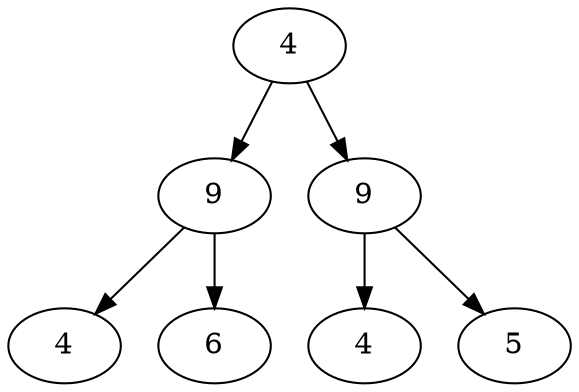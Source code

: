digraph h {
aabaa[label="4"]
aabab[label="9"]
aabad[label="4"]
aabba[label="6"]
aabac[label="9"]
aabcb[label="4"]
aabcc[label="5"]
aabaa->aabab
aabab->aabad
aabab->aabba
aabaa->aabac
aabac->aabcb
aabac->aabcc
}
